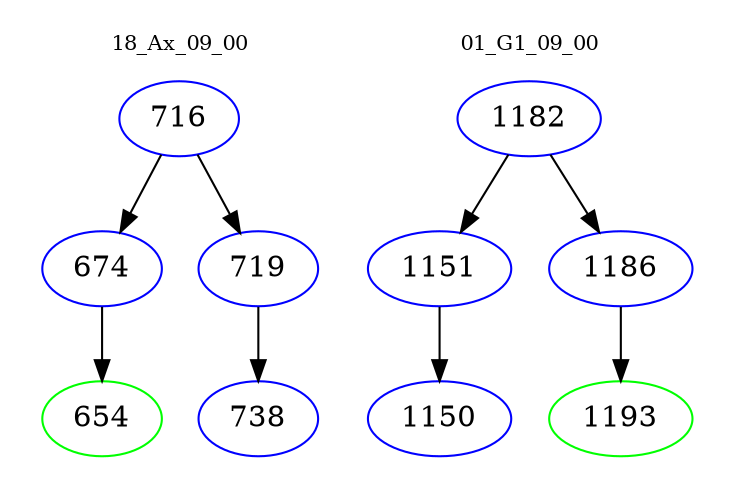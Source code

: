digraph{
subgraph cluster_0 {
color = white
label = "18_Ax_09_00";
fontsize=10;
T0_716 [label="716", color="blue"]
T0_716 -> T0_674 [color="black"]
T0_674 [label="674", color="blue"]
T0_674 -> T0_654 [color="black"]
T0_654 [label="654", color="green"]
T0_716 -> T0_719 [color="black"]
T0_719 [label="719", color="blue"]
T0_719 -> T0_738 [color="black"]
T0_738 [label="738", color="blue"]
}
subgraph cluster_1 {
color = white
label = "01_G1_09_00";
fontsize=10;
T1_1182 [label="1182", color="blue"]
T1_1182 -> T1_1151 [color="black"]
T1_1151 [label="1151", color="blue"]
T1_1151 -> T1_1150 [color="black"]
T1_1150 [label="1150", color="blue"]
T1_1182 -> T1_1186 [color="black"]
T1_1186 [label="1186", color="blue"]
T1_1186 -> T1_1193 [color="black"]
T1_1193 [label="1193", color="green"]
}
}

